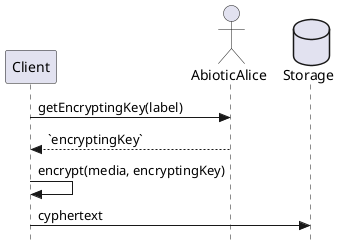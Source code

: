 @startuml encrypt

skinparam Style strictuml

participant Client
actor AbioticAlice as AA
database Storage


Client -> AA : getEncryptingKey(label)
return `encryptingKey`


Client -> Client : encrypt(media, encryptingKey)
Client -> Storage : cyphertext


@enduml